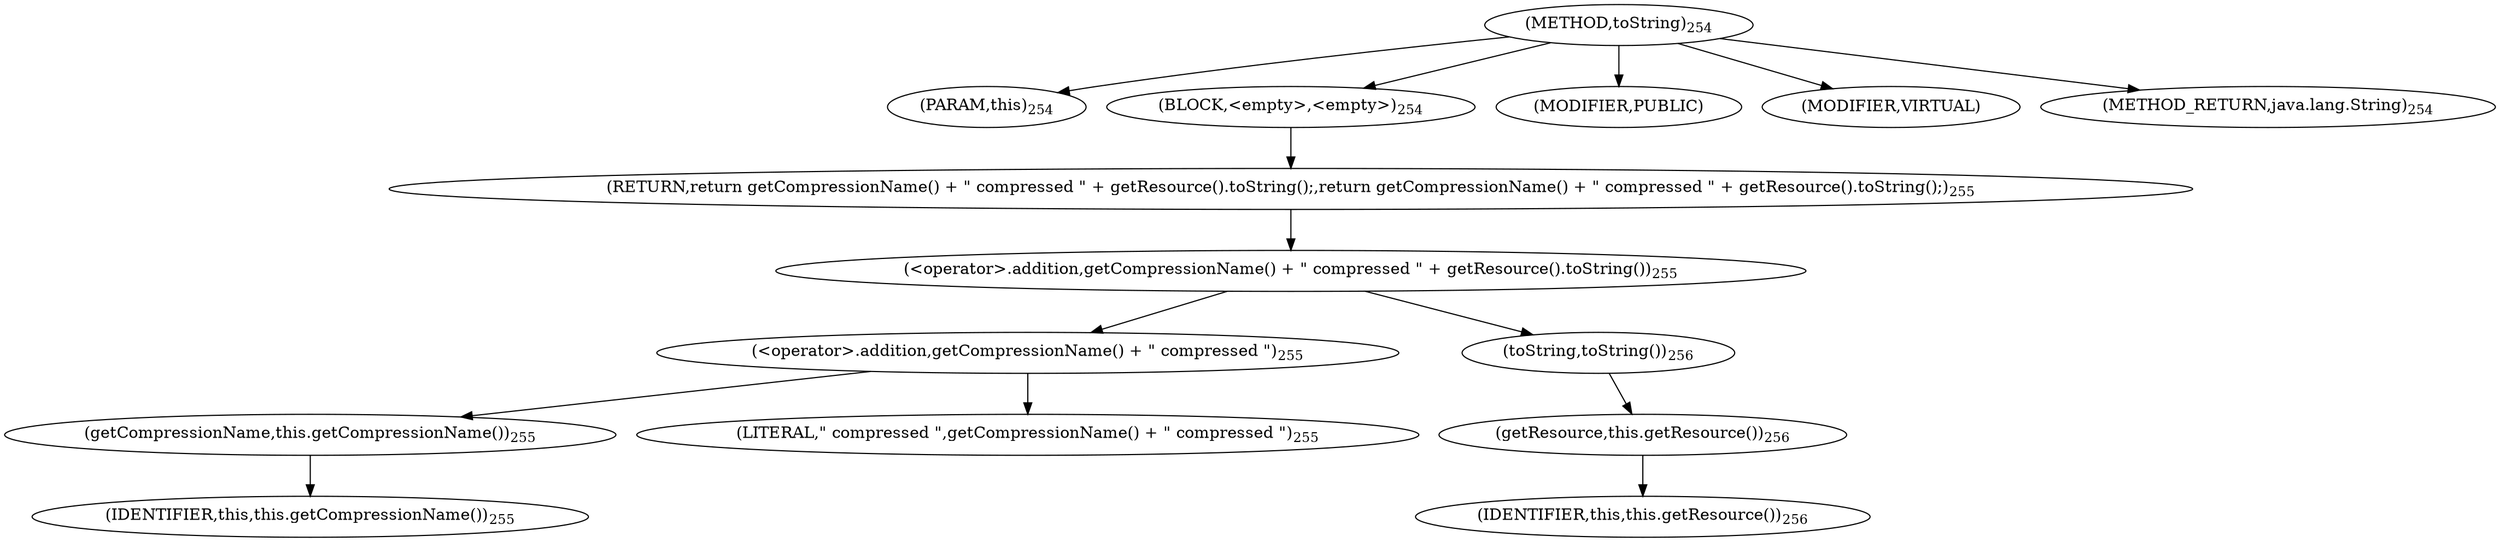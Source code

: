 digraph "toString" {  
"405" [label = <(METHOD,toString)<SUB>254</SUB>> ]
"32" [label = <(PARAM,this)<SUB>254</SUB>> ]
"406" [label = <(BLOCK,&lt;empty&gt;,&lt;empty&gt;)<SUB>254</SUB>> ]
"407" [label = <(RETURN,return getCompressionName() + &quot; compressed &quot; + getResource().toString();,return getCompressionName() + &quot; compressed &quot; + getResource().toString();)<SUB>255</SUB>> ]
"408" [label = <(&lt;operator&gt;.addition,getCompressionName() + &quot; compressed &quot; + getResource().toString())<SUB>255</SUB>> ]
"409" [label = <(&lt;operator&gt;.addition,getCompressionName() + &quot; compressed &quot;)<SUB>255</SUB>> ]
"410" [label = <(getCompressionName,this.getCompressionName())<SUB>255</SUB>> ]
"31" [label = <(IDENTIFIER,this,this.getCompressionName())<SUB>255</SUB>> ]
"411" [label = <(LITERAL,&quot; compressed &quot;,getCompressionName() + &quot; compressed &quot;)<SUB>255</SUB>> ]
"412" [label = <(toString,toString())<SUB>256</SUB>> ]
"413" [label = <(getResource,this.getResource())<SUB>256</SUB>> ]
"33" [label = <(IDENTIFIER,this,this.getResource())<SUB>256</SUB>> ]
"414" [label = <(MODIFIER,PUBLIC)> ]
"415" [label = <(MODIFIER,VIRTUAL)> ]
"416" [label = <(METHOD_RETURN,java.lang.String)<SUB>254</SUB>> ]
  "405" -> "32" 
  "405" -> "406" 
  "405" -> "414" 
  "405" -> "415" 
  "405" -> "416" 
  "406" -> "407" 
  "407" -> "408" 
  "408" -> "409" 
  "408" -> "412" 
  "409" -> "410" 
  "409" -> "411" 
  "410" -> "31" 
  "412" -> "413" 
  "413" -> "33" 
}
